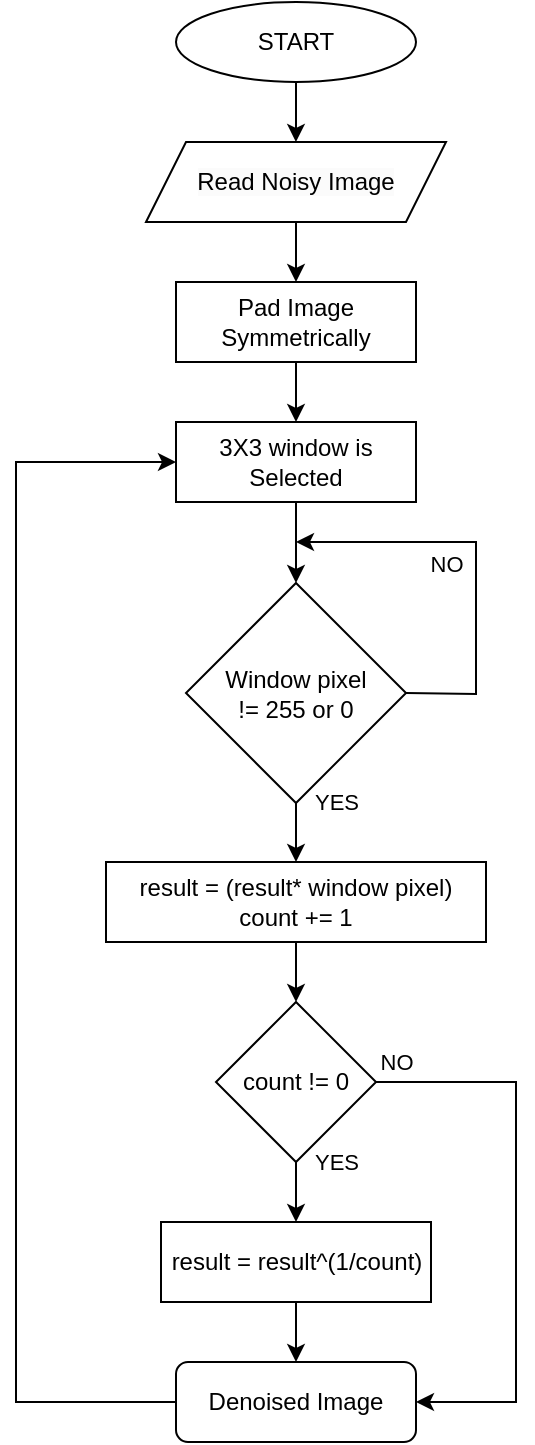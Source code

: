 <mxfile version="21.2.6" type="device">
  <diagram id="C5RBs43oDa-KdzZeNtuy" name="Page-1">
    <mxGraphModel dx="733" dy="363" grid="1" gridSize="10" guides="1" tooltips="1" connect="1" arrows="1" fold="1" page="1" pageScale="1" pageWidth="827" pageHeight="1169" math="0" shadow="0">
      <root>
        <mxCell id="WIyWlLk6GJQsqaUBKTNV-0" />
        <mxCell id="WIyWlLk6GJQsqaUBKTNV-1" parent="WIyWlLk6GJQsqaUBKTNV-0" />
        <mxCell id="rinu5d2e3UcqFR0L71iZ-75" value="" style="edgeStyle=orthogonalEdgeStyle;rounded=0;orthogonalLoop=1;jettySize=auto;html=1;" edge="1" parent="WIyWlLk6GJQsqaUBKTNV-1" source="rinu5d2e3UcqFR0L71iZ-73">
          <mxGeometry relative="1" as="geometry">
            <mxPoint x="169.966" y="90" as="targetPoint" />
          </mxGeometry>
        </mxCell>
        <mxCell id="rinu5d2e3UcqFR0L71iZ-73" value="START" style="ellipse;whiteSpace=wrap;html=1;" vertex="1" parent="WIyWlLk6GJQsqaUBKTNV-1">
          <mxGeometry x="110" y="20" width="120" height="40" as="geometry" />
        </mxCell>
        <mxCell id="rinu5d2e3UcqFR0L71iZ-78" value="" style="edgeStyle=orthogonalEdgeStyle;rounded=0;orthogonalLoop=1;jettySize=auto;html=1;" edge="1" parent="WIyWlLk6GJQsqaUBKTNV-1" source="rinu5d2e3UcqFR0L71iZ-76" target="rinu5d2e3UcqFR0L71iZ-77">
          <mxGeometry relative="1" as="geometry" />
        </mxCell>
        <mxCell id="rinu5d2e3UcqFR0L71iZ-76" value="&lt;span style=&quot;color: rgb(0, 0, 0); font-family: Helvetica; font-size: 12px; font-style: normal; font-variant-ligatures: normal; font-variant-caps: normal; font-weight: 400; letter-spacing: normal; orphans: 2; text-align: center; text-indent: 0px; text-transform: none; widows: 2; word-spacing: 0px; -webkit-text-stroke-width: 0px; background-color: rgb(251, 251, 251); text-decoration-thickness: initial; text-decoration-style: initial; text-decoration-color: initial; float: none; display: inline !important;&quot;&gt;Read Noisy Image&lt;/span&gt;" style="shape=parallelogram;perimeter=parallelogramPerimeter;whiteSpace=wrap;html=1;fixedSize=1;" vertex="1" parent="WIyWlLk6GJQsqaUBKTNV-1">
          <mxGeometry x="95" y="90" width="150" height="40" as="geometry" />
        </mxCell>
        <mxCell id="rinu5d2e3UcqFR0L71iZ-80" value="" style="edgeStyle=orthogonalEdgeStyle;rounded=0;orthogonalLoop=1;jettySize=auto;html=1;" edge="1" parent="WIyWlLk6GJQsqaUBKTNV-1" source="rinu5d2e3UcqFR0L71iZ-77" target="rinu5d2e3UcqFR0L71iZ-79">
          <mxGeometry relative="1" as="geometry" />
        </mxCell>
        <mxCell id="rinu5d2e3UcqFR0L71iZ-77" value="Pad Image Symmetrically" style="whiteSpace=wrap;html=1;" vertex="1" parent="WIyWlLk6GJQsqaUBKTNV-1">
          <mxGeometry x="110" y="160" width="120" height="40" as="geometry" />
        </mxCell>
        <mxCell id="rinu5d2e3UcqFR0L71iZ-82" style="edgeStyle=orthogonalEdgeStyle;rounded=0;orthogonalLoop=1;jettySize=auto;html=1;entryX=0.5;entryY=0;entryDx=0;entryDy=0;" edge="1" parent="WIyWlLk6GJQsqaUBKTNV-1" source="rinu5d2e3UcqFR0L71iZ-79" target="rinu5d2e3UcqFR0L71iZ-81">
          <mxGeometry relative="1" as="geometry" />
        </mxCell>
        <mxCell id="rinu5d2e3UcqFR0L71iZ-79" value="3X3 window is Selected" style="whiteSpace=wrap;html=1;" vertex="1" parent="WIyWlLk6GJQsqaUBKTNV-1">
          <mxGeometry x="110" y="230" width="120" height="40" as="geometry" />
        </mxCell>
        <mxCell id="rinu5d2e3UcqFR0L71iZ-88" value="" style="edgeStyle=orthogonalEdgeStyle;rounded=0;orthogonalLoop=1;jettySize=auto;html=1;" edge="1" parent="WIyWlLk6GJQsqaUBKTNV-1" source="rinu5d2e3UcqFR0L71iZ-81" target="rinu5d2e3UcqFR0L71iZ-87">
          <mxGeometry relative="1" as="geometry" />
        </mxCell>
        <mxCell id="rinu5d2e3UcqFR0L71iZ-89" value="YES" style="edgeLabel;html=1;align=center;verticalAlign=middle;resizable=0;points=[];" vertex="1" connectable="0" parent="rinu5d2e3UcqFR0L71iZ-88">
          <mxGeometry x="-0.814" relative="1" as="geometry">
            <mxPoint x="20" y="-5" as="offset" />
          </mxGeometry>
        </mxCell>
        <mxCell id="rinu5d2e3UcqFR0L71iZ-81" value="Window pixel&lt;br&gt;!= 255 or 0" style="rhombus;whiteSpace=wrap;html=1;" vertex="1" parent="WIyWlLk6GJQsqaUBKTNV-1">
          <mxGeometry x="115" y="310.5" width="110" height="110" as="geometry" />
        </mxCell>
        <mxCell id="rinu5d2e3UcqFR0L71iZ-85" value="" style="endArrow=classic;html=1;rounded=0;exitX=1;exitY=0.5;exitDx=0;exitDy=0;" edge="1" parent="WIyWlLk6GJQsqaUBKTNV-1" source="rinu5d2e3UcqFR0L71iZ-81">
          <mxGeometry relative="1" as="geometry">
            <mxPoint x="225" y="354.66" as="sourcePoint" />
            <mxPoint x="170" y="290" as="targetPoint" />
            <Array as="points">
              <mxPoint x="260" y="366" />
              <mxPoint x="260" y="290" />
            </Array>
          </mxGeometry>
        </mxCell>
        <mxCell id="rinu5d2e3UcqFR0L71iZ-86" value="NO" style="edgeLabel;resizable=0;html=1;align=center;verticalAlign=middle;" connectable="0" vertex="1" parent="rinu5d2e3UcqFR0L71iZ-85">
          <mxGeometry relative="1" as="geometry">
            <mxPoint x="-15" as="offset" />
          </mxGeometry>
        </mxCell>
        <mxCell id="rinu5d2e3UcqFR0L71iZ-94" value="" style="edgeStyle=orthogonalEdgeStyle;rounded=0;orthogonalLoop=1;jettySize=auto;html=1;" edge="1" parent="WIyWlLk6GJQsqaUBKTNV-1" source="rinu5d2e3UcqFR0L71iZ-87" target="rinu5d2e3UcqFR0L71iZ-93">
          <mxGeometry relative="1" as="geometry" />
        </mxCell>
        <mxCell id="rinu5d2e3UcqFR0L71iZ-87" value="result = (result* window pixel)&lt;br&gt;count += 1" style="whiteSpace=wrap;html=1;" vertex="1" parent="WIyWlLk6GJQsqaUBKTNV-1">
          <mxGeometry x="75" y="450" width="190" height="40" as="geometry" />
        </mxCell>
        <mxCell id="rinu5d2e3UcqFR0L71iZ-96" value="YES" style="edgeStyle=orthogonalEdgeStyle;rounded=0;orthogonalLoop=1;jettySize=auto;html=1;" edge="1" parent="WIyWlLk6GJQsqaUBKTNV-1" source="rinu5d2e3UcqFR0L71iZ-93" target="rinu5d2e3UcqFR0L71iZ-95">
          <mxGeometry x="-1" y="20" relative="1" as="geometry">
            <mxPoint as="offset" />
          </mxGeometry>
        </mxCell>
        <mxCell id="rinu5d2e3UcqFR0L71iZ-99" style="edgeStyle=orthogonalEdgeStyle;rounded=0;orthogonalLoop=1;jettySize=auto;html=1;entryX=1;entryY=0.5;entryDx=0;entryDy=0;exitX=1;exitY=0.5;exitDx=0;exitDy=0;" edge="1" parent="WIyWlLk6GJQsqaUBKTNV-1" source="rinu5d2e3UcqFR0L71iZ-93" target="rinu5d2e3UcqFR0L71iZ-97">
          <mxGeometry relative="1" as="geometry">
            <Array as="points">
              <mxPoint x="280" y="560" />
              <mxPoint x="280" y="720" />
            </Array>
          </mxGeometry>
        </mxCell>
        <mxCell id="rinu5d2e3UcqFR0L71iZ-100" value="NO" style="edgeLabel;html=1;align=center;verticalAlign=middle;resizable=0;points=[];" vertex="1" connectable="0" parent="rinu5d2e3UcqFR0L71iZ-99">
          <mxGeometry x="-0.827" y="3" relative="1" as="geometry">
            <mxPoint x="-14" y="-7" as="offset" />
          </mxGeometry>
        </mxCell>
        <mxCell id="rinu5d2e3UcqFR0L71iZ-93" value="count != 0" style="rhombus;whiteSpace=wrap;html=1;" vertex="1" parent="WIyWlLk6GJQsqaUBKTNV-1">
          <mxGeometry x="130" y="520" width="80" height="80" as="geometry" />
        </mxCell>
        <mxCell id="rinu5d2e3UcqFR0L71iZ-98" value="" style="edgeStyle=orthogonalEdgeStyle;rounded=0;orthogonalLoop=1;jettySize=auto;html=1;" edge="1" parent="WIyWlLk6GJQsqaUBKTNV-1" source="rinu5d2e3UcqFR0L71iZ-95" target="rinu5d2e3UcqFR0L71iZ-97">
          <mxGeometry relative="1" as="geometry" />
        </mxCell>
        <mxCell id="rinu5d2e3UcqFR0L71iZ-95" value="result = result^(1/count)" style="whiteSpace=wrap;html=1;" vertex="1" parent="WIyWlLk6GJQsqaUBKTNV-1">
          <mxGeometry x="102.5" y="630" width="135" height="40" as="geometry" />
        </mxCell>
        <mxCell id="rinu5d2e3UcqFR0L71iZ-101" style="edgeStyle=orthogonalEdgeStyle;rounded=0;orthogonalLoop=1;jettySize=auto;html=1;entryX=0;entryY=0.5;entryDx=0;entryDy=0;" edge="1" parent="WIyWlLk6GJQsqaUBKTNV-1" source="rinu5d2e3UcqFR0L71iZ-97" target="rinu5d2e3UcqFR0L71iZ-79">
          <mxGeometry relative="1" as="geometry">
            <Array as="points">
              <mxPoint x="30" y="720" />
              <mxPoint x="30" y="250" />
            </Array>
          </mxGeometry>
        </mxCell>
        <mxCell id="rinu5d2e3UcqFR0L71iZ-97" value="Denoised Image" style="rounded=1;whiteSpace=wrap;html=1;" vertex="1" parent="WIyWlLk6GJQsqaUBKTNV-1">
          <mxGeometry x="110" y="700" width="120" height="40" as="geometry" />
        </mxCell>
      </root>
    </mxGraphModel>
  </diagram>
</mxfile>
